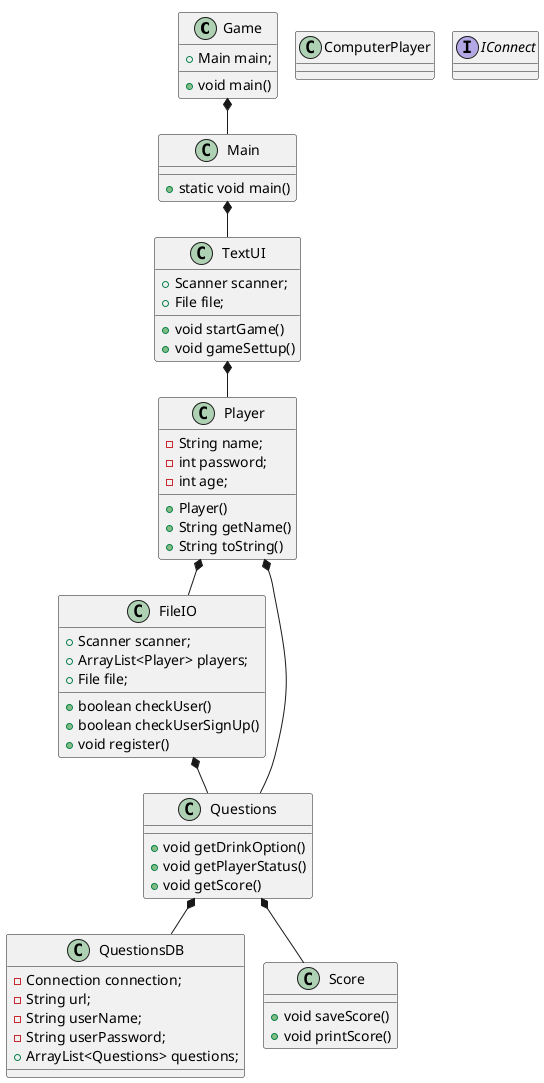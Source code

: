 @startuml
!pragma layout smetana
class Game
class Main
class FileIO
class TextUI
class Player
class ComputerPlayer
class Questions
class QuestionsDB
class Score
interface IConnect

Game *-- Main
Main *-- TextUI
TextUI *-- Player
Player *-- Questions
Questions *-- QuestionsDB
Player *-- FileIO
FileIO *-- Questions
Questions *-- Score


Game : + Main main;
Game : + void main()

Main : + static void main()

TextUI : + Scanner scanner;
TextUI : + File file;
TextUI : + void startGame()
TextUI : + void gameSettup()

QuestionsDB : - Connection connection;
QuestionsDB : - String url;
QuestionsDB : - String userName;
QuestionsDB : - String userPassword;
QuestionsDB : + ArrayList<Questions> questions;

Player : - String name;
Player : - int password;
Player : - int age;
Player : + Player()
Player : + String getName()
Player : + String toString()

FileIO : + Scanner scanner;
FileIO : + ArrayList<Player> players;
FileIO : + File file;
FileIO : + boolean checkUser()
FileIO : + boolean checkUserSignUp()
FileIO : + void register()

Questions : + void getDrinkOption()
Questions : + void getPlayerStatus()
Questions : + void getScore()

Score : + void saveScore()
Score : + void printScore()


@enduml